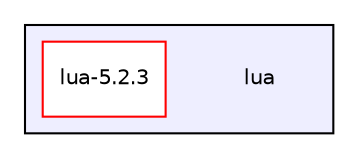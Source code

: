 digraph "lua" {
  compound=true
  node [ fontsize="10", fontname="Helvetica"];
  edge [ labelfontsize="10", labelfontname="Helvetica"];
  subgraph clusterdir_1d77ce7c9f7e81c3be5142cf18682616 {
    graph [ bgcolor="#eeeeff", pencolor="black", label="" URL="dir_1d77ce7c9f7e81c3be5142cf18682616.html"];
    dir_1d77ce7c9f7e81c3be5142cf18682616 [shape=plaintext label="lua"];
    dir_7a911a1efbde1936e31904685c6ceb46 [shape=box label="lua-5.2.3" color="red" fillcolor="white" style="filled" URL="dir_7a911a1efbde1936e31904685c6ceb46.html"];
  }
}
